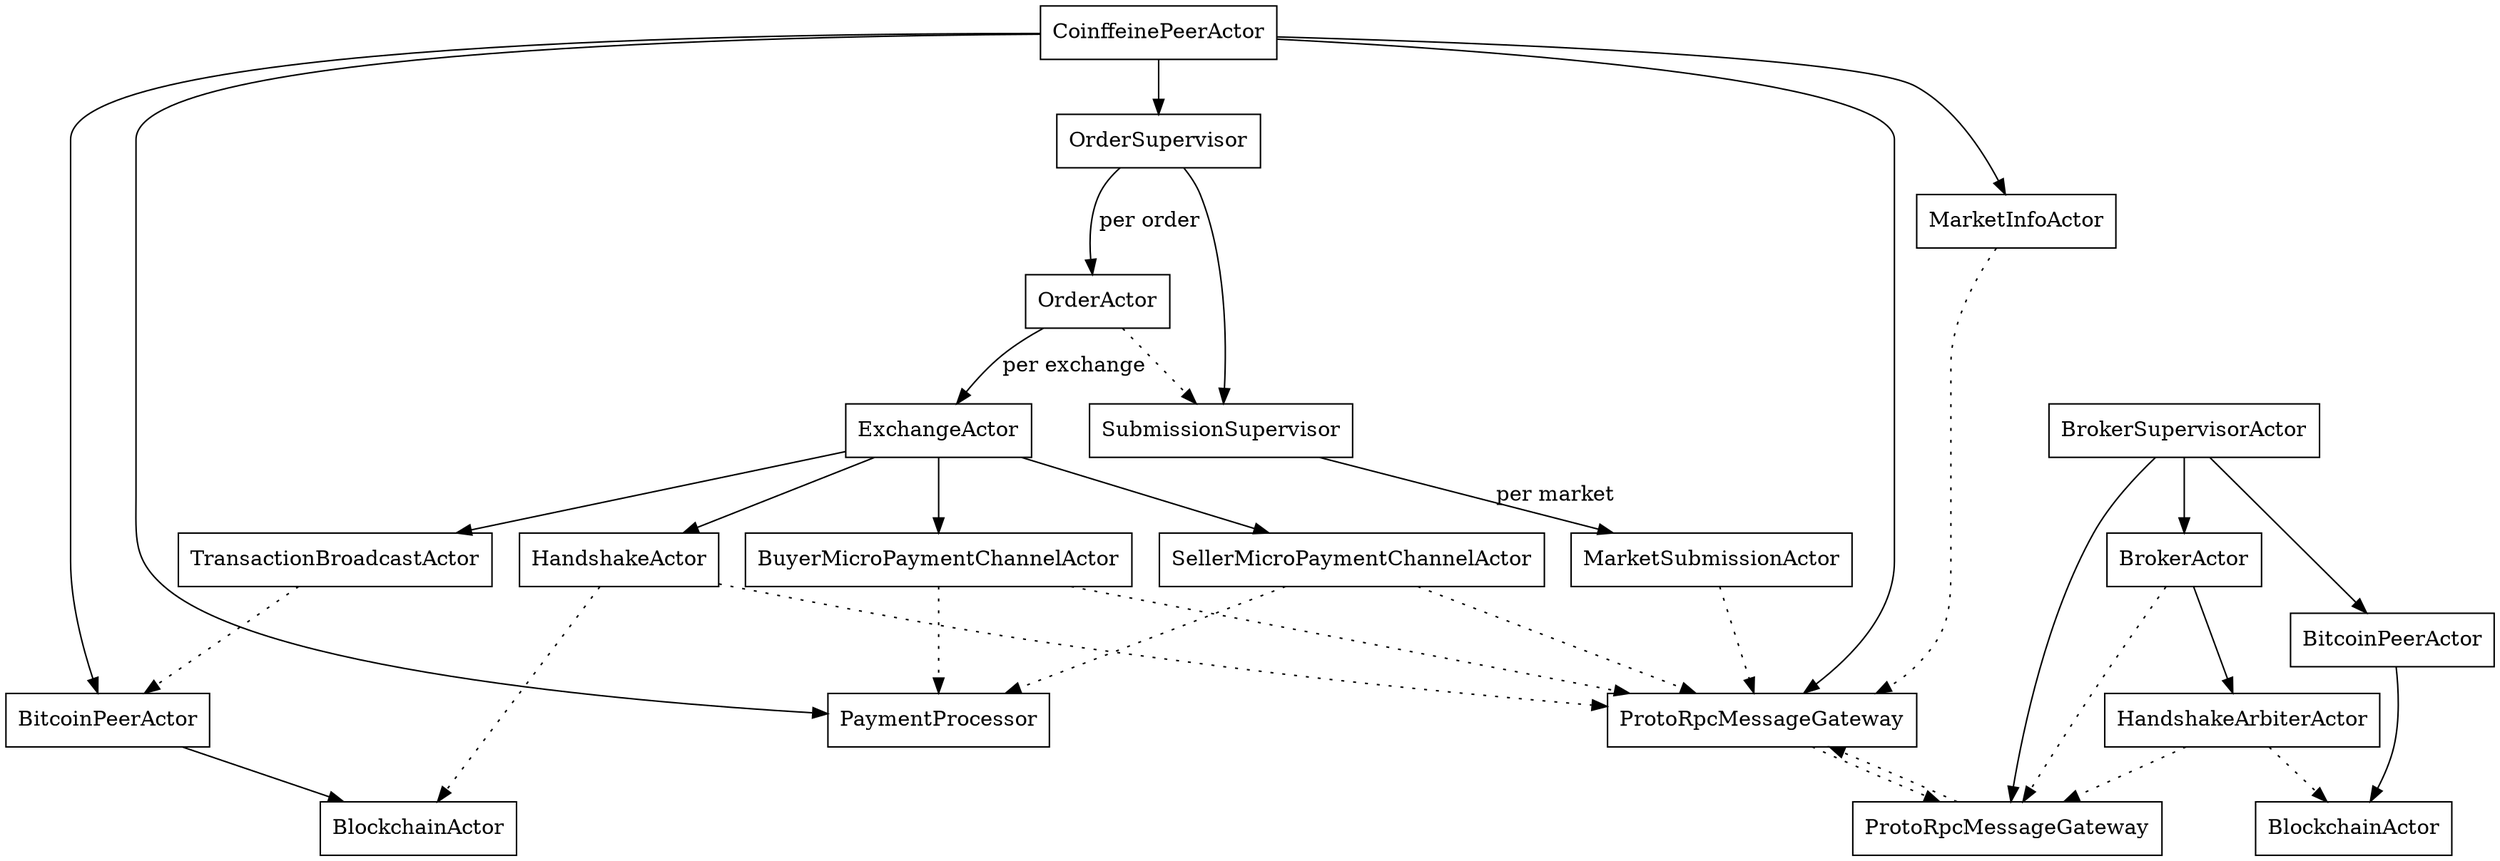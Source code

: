 digraph {
	node[shape=rectangle];

	ProtoRpcMessageGateway1[label="ProtoRpcMessageGateway"];
	ProtoRpcMessageGateway2[label="ProtoRpcMessageGateway"];
	ProtoRpcMessageGateway1 -> ProtoRpcMessageGateway2 [style=dotted];
	ProtoRpcMessageGateway2 -> ProtoRpcMessageGateway1 [style=dotted];

	BitcoinPeerActor1[label="BitcoinPeerActor"];
	BlockchainActor1[label="BlockchainActor"];
	BitcoinPeerActor1 -> BlockchainActor1;
	BitcoinPeerActor2[label="BitcoinPeerActor"];
	BlockchainActor2[label="BlockchainActor"];
	BitcoinPeerActor2 -> BlockchainActor2;

	#############################################################
	# Client side
	CoinffeinePeerActor -> ProtoRpcMessageGateway1, OrderSupervisor,
                               BitcoinPeerActor1, PaymentProcessor;
	CoinffeinePeerActor -> MarketInfoActor;

	MarketInfoActor -> ProtoRpcMessageGateway1[style=dotted];
	OrderSupervisor -> SubmissionSupervisor;
	SubmissionSupervisor -> MarketSubmissionActor[label="per market"];
    OrderSupervisor -> OrderActor[label="per order"];
	OrderActor -> ExchangeActor [label="per exchange"];
	MarketSubmissionActor -> ProtoRpcMessageGateway1[style=dotted];
	OrderActor -> SubmissionSupervisor [style=dotted];

	# Client exchange
	ExchangeActor -> HandshakeActor, 
		         BuyerMicroPaymentChannelActor, 
		         SellerMicroPaymentChannelActor, 
			 TransactionBroadcastActor;
	HandshakeActor -> ProtoRpcMessageGateway1, BlockchainActor1 [style=dotted];
	TransactionBroadcastActor -> BitcoinPeerActor1 [style=dotted];
	BuyerMicroPaymentChannelActor -> ProtoRpcMessageGateway1, PaymentProcessor [style=dotted];
	SellerMicroPaymentChannelActor -> ProtoRpcMessageGateway1, PaymentProcessor [style=dotted];


	#############################################################
	# Server side
	BrokerSupervisorActor -> BrokerActor, ProtoRpcMessageGateway2,
 			         BitcoinPeerActor2;
	BrokerActor -> ProtoRpcMessageGateway2[style=dotted];
	BrokerActor -> HandshakeArbiterActor;
	HandshakeArbiterActor -> ProtoRpcMessageGateway2[style=dotted];
	HandshakeArbiterActor -> BlockchainActor2[style=dotted];
}
